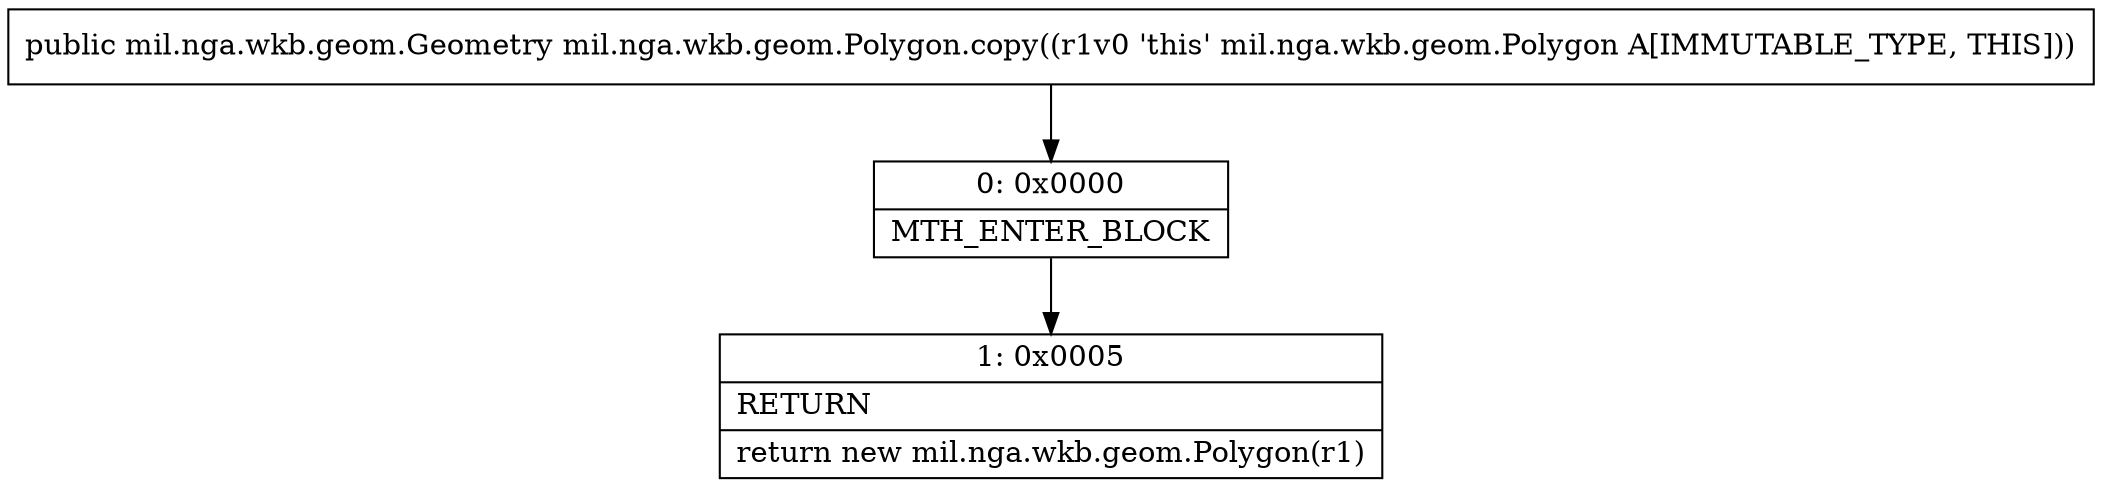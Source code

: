 digraph "CFG formil.nga.wkb.geom.Polygon.copy()Lmil\/nga\/wkb\/geom\/Geometry;" {
Node_0 [shape=record,label="{0\:\ 0x0000|MTH_ENTER_BLOCK\l}"];
Node_1 [shape=record,label="{1\:\ 0x0005|RETURN\l|return new mil.nga.wkb.geom.Polygon(r1)\l}"];
MethodNode[shape=record,label="{public mil.nga.wkb.geom.Geometry mil.nga.wkb.geom.Polygon.copy((r1v0 'this' mil.nga.wkb.geom.Polygon A[IMMUTABLE_TYPE, THIS])) }"];
MethodNode -> Node_0;
Node_0 -> Node_1;
}


